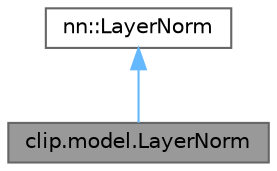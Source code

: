 digraph "clip.model.LayerNorm"
{
 // LATEX_PDF_SIZE
  bgcolor="transparent";
  edge [fontname=Helvetica,fontsize=10,labelfontname=Helvetica,labelfontsize=10];
  node [fontname=Helvetica,fontsize=10,shape=box,height=0.2,width=0.4];
  Node1 [id="Node000001",label="clip.model.LayerNorm",height=0.2,width=0.4,color="gray40", fillcolor="grey60", style="filled", fontcolor="black",tooltip="Subclass of PyTorch's LayerNorm for handling fp16 precision."];
  Node2 -> Node1 [id="edge1_Node000001_Node000002",dir="back",color="steelblue1",style="solid",tooltip=" "];
  Node2 [id="Node000002",label="nn::LayerNorm",height=0.2,width=0.4,color="gray40", fillcolor="white", style="filled",tooltip=" "];
}
